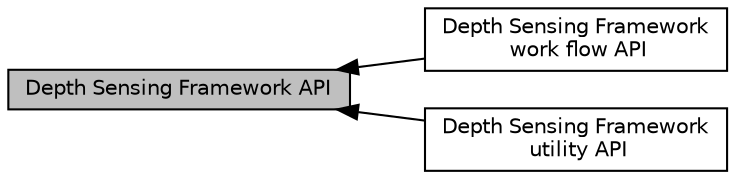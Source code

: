 digraph "Depth Sensing Framework API"
{
  bgcolor="transparent";
  edge [fontname="Helvetica",fontsize="10",labelfontname="Helvetica",labelfontsize="10"];
  node [fontname="Helvetica",fontsize="10",shape=box];
  rankdir=LR;
  Node1 [label="Depth Sensing Framework API",height=0.2,width=0.4,color="black", fillcolor="grey75", style="filled", fontcolor="black",tooltip="Depth Sensing Framework API, in file amba_dsf_if.h."];
  Node2 [label="Depth Sensing Framework\l work flow API",height=0.2,width=0.4,color="black",URL="$de/dd6/group__dsf-api-flow.html",tooltip="Depth Sensing Framework work flow API, in file amba_dsf_if.h."];
  Node3 [label="Depth Sensing Framework\l utility API",height=0.2,width=0.4,color="black",URL="$df/d42/group__dsf-api-utility.html",tooltip="Depth Sensing Framework utility API, in file amba_dsf_if.h."];
  Node1->Node2 [shape=plaintext, dir="back", style="solid"];
  Node1->Node3 [shape=plaintext, dir="back", style="solid"];
}

